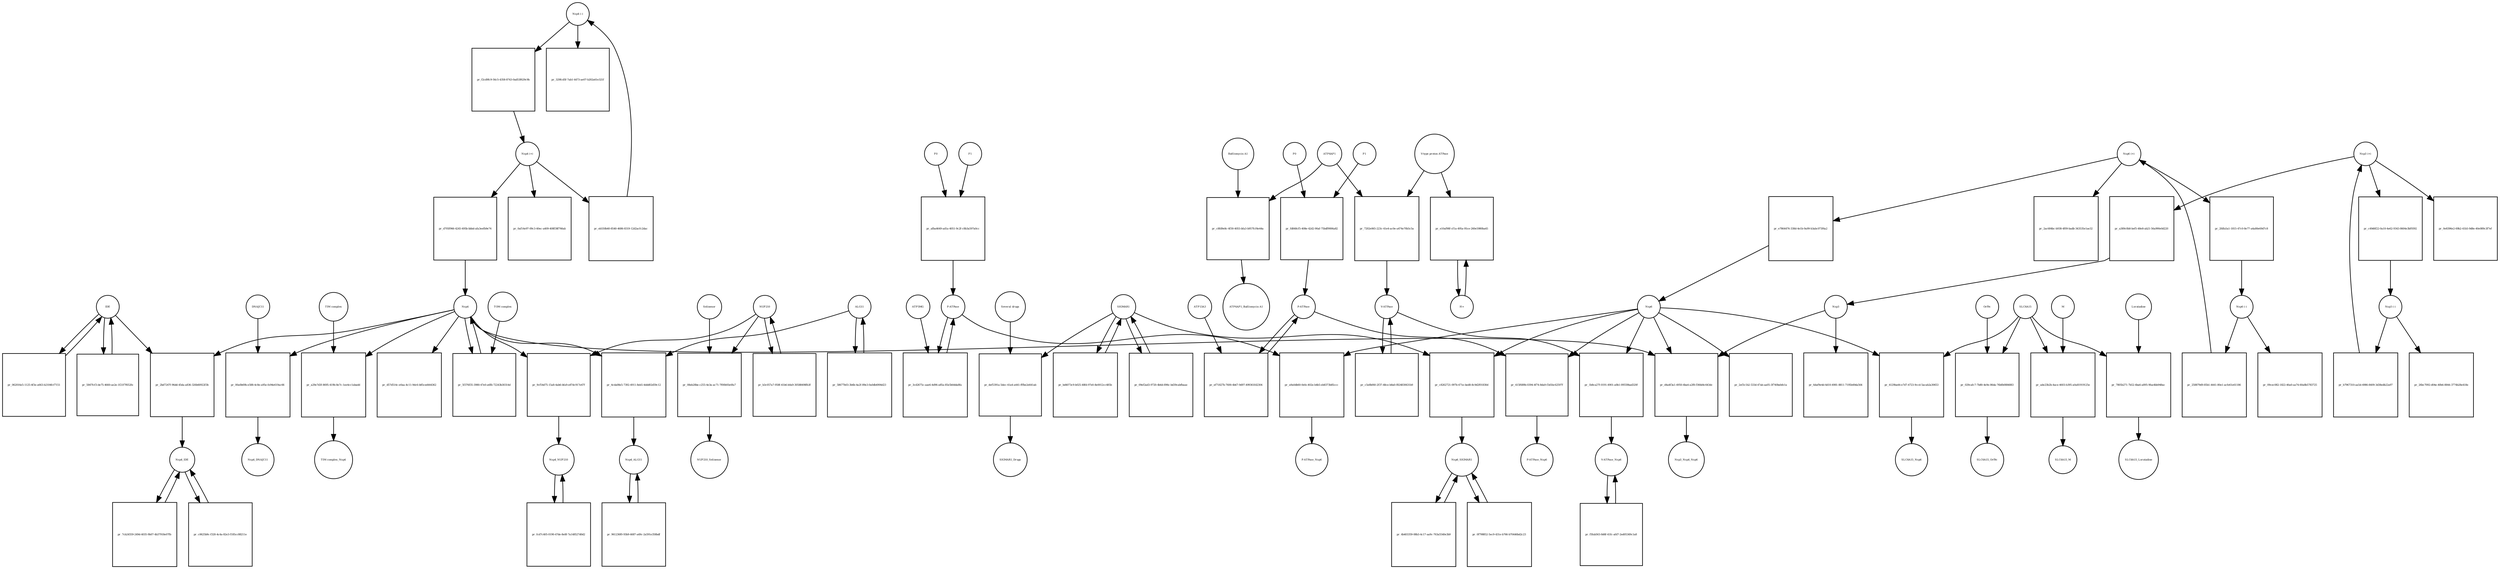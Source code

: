 strict digraph  {
"Nsp4 (-)" [annotation=urn_miriam_pubmed_32353859, bipartite=0, cls="nucleic acid feature", fontsize=4, label="Nsp4 (-)", shape=circle];
"pr_f2cd9fc9-56c5-4358-8743-0ad53f629c9b" [annotation="", bipartite=1, cls=process, fontsize=4, label="pr_f2cd9fc9-56c5-4358-8743-0ad53f629c9b", shape=square];
"Nsp4 (+)" [annotation=urn_miriam_pubmed_32353859, bipartite=0, cls="nucleic acid feature", fontsize=4, label="Nsp4 (+)", shape=circle];
"pr_d705f966-4245-495b-bbbd-afa3eefb9e74" [annotation="", bipartite=1, cls=process, fontsize=4, label="pr_d705f966-4245-495b-bbbd-afa3eefb9e74", shape=square];
Nsp4 [annotation="urn_miriam_ncbiprotein_BCD58761|urn_miriam_taxonomy_2697049", bipartite=0, cls=macromolecule, fontsize=4, label=Nsp4, shape=circle];
"pr_d57d514c-e0aa-4c11-9dc6-b85ced444362" [annotation="", bipartite=1, cls=process, fontsize=4, label="pr_d57d514c-e0aa-4c11-9dc6-b85ced444362", shape=square];
"pr_0af14e97-09c3-40ec-a409-408f38f766ab" [annotation="", bipartite=1, cls=process, fontsize=4, label="pr_0af14e97-09c3-40ec-a409-408f38f766ab", shape=square];
"pr_2bd7247f-96dd-45da-a836-326b60922f3b" [annotation="", bipartite=1, cls=process, fontsize=4, label="pr_2bd7247f-96dd-45da-a836-326b60922f3b", shape=square];
IDE [annotation="urn_miriam_uniprot_P14735|urn_miriam_pubmed_32353859|urn_miriam_doi_10.1210%2Fmend-4-8-1125|urn_miriam_taxonomy_10116", bipartite=0, cls=macromolecule, fontsize=4, label=IDE, shape=circle];
Nsp4_IDE [annotation="", bipartite=0, cls=complex, fontsize=4, label=Nsp4_IDE, shape=circle];
"pr_c0625b9c-f320-4c4a-82e3-f185cc88211e" [annotation="", bipartite=1, cls=process, fontsize=4, label="pr_c0625b9c-f320-4c4a-82e3-f185cc88211e", shape=square];
"pr_9cf54d75-15a8-4ab6-bfa9-e87dc917e47f" [annotation="", bipartite=1, cls=process, fontsize=4, label="pr_9cf54d75-15a8-4ab6-bfa9-e87dc917e47f", shape=square];
NUP210 [annotation="urn_miriam_uniprot_Q8TEM1|urn_miriam_pubmed_14517331", bipartite=0, cls=macromolecule, fontsize=4, label=NUP210, shape=circle];
Nsp4_NUP210 [annotation=urn_miriam_pubmed_14517331, bipartite=0, cls=complex, fontsize=4, label=Nsp4_NUP210, shape=circle];
"pr_7cb24559-249d-4035-9b07-4b37918e07fb" [annotation="", bipartite=1, cls=process, fontsize=4, label="pr_7cb24559-249d-4035-9b07-4b37918e07fb", shape=square];
"pr_00a0b69b-e588-4c8e-a95e-fe94e619ac66" [annotation="", bipartite=1, cls=process, fontsize=4, label="pr_00a0b69b-e588-4c8e-a95e-fe94e619ac66", shape=square];
DNAJC11 [annotation="urn_miriam_uniprot_Q9NVH1|urn_miriam_pubmed_32353859|urn_miriam_pubmed_25997101", bipartite=0, cls=macromolecule, fontsize=4, label=DNAJC11, shape=circle];
Nsp4_DNAJC11 [annotation="urn_miriam_pubmed_25997101|urn_miriam_pubmed_32353859", bipartite=0, cls=complex, fontsize=4, label=Nsp4_DNAJC11, shape=circle];
"pr_fcd7c405-0190-47de-8e8f-7a148527d0d2" [annotation="", bipartite=1, cls=process, fontsize=4, label="pr_fcd7c405-0190-47de-8e8f-7a148527d0d2", shape=square];
"pr_4cda08e5-7392-4911-8eb5-4ddd02d59c12" [annotation="", bipartite=1, cls=process, fontsize=4, label="pr_4cda08e5-7392-4911-8eb5-4ddd02d59c12", shape=square];
ALG11 [annotation="urn_miriam_uniprot_Q2TAA5|urn_miriam_pubmed_20080937", bipartite=0, cls=macromolecule, fontsize=4, label=ALG11, shape=circle];
Nsp4_ALG11 [annotation=urn_miriam_pubmed_20080937, bipartite=0, cls=complex, fontsize=4, label=Nsp4_ALG11, shape=circle];
"pr_eb550b40-8540-4686-8319-12d2acfc2dac" [annotation="", bipartite=1, cls=process, fontsize=4, label="pr_eb550b40-8540-4686-8319-12d2acfc2dac", shape=square];
"pr_329fcd5f-7ab1-4473-ae07-b202a61e321f" [annotation="", bipartite=1, cls=process, fontsize=4, label="pr_329fcd5f-7ab1-4473-ae07-b202a61e321f", shape=square];
"Nsp6 (-)" [annotation=urn_miriam_pubmed_32353859, bipartite=0, cls="nucleic acid feature", fontsize=4, label="Nsp6 (-)", shape=circle];
"pr_258879d9-85b1-4441-80e1-acfe61e61186" [annotation="", bipartite=1, cls=process, fontsize=4, label="pr_258879d9-85b1-4441-80e1-acfe61e61186", shape=square];
"Nsp6 (+)" [annotation=urn_miriam_pubmed_32353859, bipartite=0, cls="nucleic acid feature", fontsize=4, label="Nsp6 (+)", shape=circle];
"pr_e7864476-338d-4e1b-9a99-b3abc073f4a2" [annotation="", bipartite=1, cls=process, fontsize=4, label="pr_e7864476-338d-4e1b-9a99-b3abc073f4a2", shape=square];
Nsp6 [annotation="urn_miriam_taxonomy_2697049|urn_miriam_pubmed_32353859", bipartite=0, cls=macromolecule, fontsize=4, label=Nsp6, shape=circle];
"pr_2ef3c1b2-533d-47ab-aa05-3f740bebfe1a" [annotation="", bipartite=1, cls=process, fontsize=4, label="pr_2ef3c1b2-533d-47ab-aa05-3f740bebfe1a", shape=square];
"pr_2ac684bc-b938-4f09-badb-343535e1ae32" [annotation="", bipartite=1, cls=process, fontsize=4, label="pr_2ac684bc-b938-4f09-badb-343535e1ae32", shape=square];
"pr_a9a0db60-0efe-402e-b4b5-eb8373b85ccc" [annotation="", bipartite=1, cls=process, fontsize=4, label="pr_a9a0db60-0efe-402e-b4b5-eb8373b85ccc", shape=square];
"F-ATPase" [annotation=urn_miriam_uniprot_O75964, bipartite=0, cls=complex, fontsize=4, label="F-ATPase", shape=circle];
"F-ATPase_Nsp6" [annotation="", bipartite=0, cls=complex, fontsize=4, label="F-ATPase_Nsp6", shape=circle];
"pr_415f689b-0394-4f74-8da9-f3d1bc62597f" [annotation="", bipartite=1, cls=process, fontsize=4, label="pr_415f689b-0394-4f74-8da9-f3d1bc62597f", shape=square];
"P-ATPase" [annotation="", bipartite=0, cls=complex, fontsize=4, label="P-ATPase", shape=circle];
"P-ATPase_Nsp6" [annotation="", bipartite=0, cls=complex, fontsize=4, label="P-ATPase_Nsp6", shape=circle];
"pr_c8262721-097b-471e-bed8-8c9d2f01830d" [annotation="", bipartite=1, cls=process, fontsize=4, label="pr_c8262721-097b-471e-bed8-8c9d2f01830d", shape=square];
SIGMAR1 [annotation="urn_miriam_uniprot_Q99720|urn_miriam_doi_10.1074%2Fjbc.272.43.27107|urn_miriam_pubmed_32353859|urn_miriam_pubmed_10406945", bipartite=0, cls=macromolecule, fontsize=4, label=SIGMAR1, shape=circle];
Nsp6_SIGMAR1 [annotation=urn_miriam_pubmed_10406945, bipartite=0, cls=complex, fontsize=4, label=Nsp6_SIGMAR1, shape=circle];
"pr_0f798852-5ec9-431e-b766-b70446bd2c23" [annotation="", bipartite=1, cls=process, fontsize=4, label="pr_0f798852-5ec9-431e-b766-b70446bd2c23", shape=square];
"pr_1b8ca27f-0191-4901-a0b1-09559bad320f" [annotation="", bipartite=1, cls=process, fontsize=4, label="pr_1b8ca27f-0191-4901-a0b1-09559bad320f", shape=square];
"V-ATPase" [annotation=urn_miriam_uniprot_Q15904, bipartite=0, cls=complex, fontsize=4, label="V-ATPase", shape=circle];
"V-ATPase_Nsp6" [annotation=urn_miriam_uniprot_Q15904, bipartite=0, cls=complex, fontsize=4, label="V-ATPase_Nsp6", shape=circle];
"pr_2fdfa5a1-1815-47c0-8e77-a4a80e69d7c8" [annotation="", bipartite=1, cls=process, fontsize=4, label="pr_2fdfa5a1-1815-47c0-8e77-a4a80e69d7c8", shape=square];
"pr_09cec082-1822-46a0-aa74-60a8b5783725" [annotation="", bipartite=1, cls=process, fontsize=4, label="pr_09cec082-1822-46a0-aa74-60a8b5783725", shape=square];
"pr_a29e7d3f-8695-419b-8e7c-1ee4cc1abadd" [annotation="", bipartite=1, cls=process, fontsize=4, label="pr_a29e7d3f-8695-419b-8e7c-1ee4cc1abadd", shape=square];
"TIM complex" [annotation="", bipartite=0, cls=complex, fontsize=4, label="TIM complex", shape=circle];
"TIM complex_Nsp4" [annotation=urn_miriam_pubmed_32353859, bipartite=0, cls=complex, fontsize=4, label="TIM complex_Nsp4", shape=circle];
"pr_062016e5-1125-4f3e-a663-b2104fcf7151" [annotation="", bipartite=1, cls=process, fontsize=4, label="pr_062016e5-1125-4f3e-a663-b2104fcf7151", shape=square];
"Nsp3 (-)" [annotation=urn_miriam_pubmed_32353859, bipartite=0, cls="nucleic acid feature", fontsize=4, label="Nsp3 (-)", shape=circle];
"pr_b7967310-aa5d-4986-8409-3d38edb22a97" [annotation="", bipartite=1, cls=process, fontsize=4, label="pr_b7967310-aa5d-4986-8409-3d38edb22a97", shape=square];
"Nsp3 (+)" [annotation=urn_miriam_pubmed_32353859, bipartite=0, cls="nucleic acid feature", fontsize=4, label="Nsp3 (+)", shape=circle];
"pr_c49d6f22-0a10-4e62-9343-8604e3bf9392" [annotation="", bipartite=1, cls=process, fontsize=4, label="pr_c49d6f22-0a10-4e62-9343-8604e3bf9392", shape=square];
"pr_a389c0b8-bef5-48e8-ab21-56a990e0d220" [annotation="", bipartite=1, cls=process, fontsize=4, label="pr_a389c0b8-bef5-48e8-ab21-56a990e0d220", shape=square];
Nsp3 [annotation="urn_miriam_taxonomy_2697049|urn_miriam_pubmed_32353859", bipartite=0, cls=macromolecule, fontsize=4, label=Nsp3, shape=circle];
"pr_26bc7092-d04e-40b6-8844-3774b28e418e" [annotation="", bipartite=1, cls=process, fontsize=4, label="pr_26bc7092-d04e-40b6-8844-3774b28e418e", shape=square];
"pr_0e8396e2-69b2-41b5-9d8e-40e089c3f7ef" [annotation="", bipartite=1, cls=process, fontsize=4, label="pr_0e8396e2-69b2-41b5-9d8e-40e089c3f7ef", shape=square];
"pr_6daf9e4d-6d10-4981-8811-7195b49da564" [annotation="", bipartite=1, cls=process, fontsize=4, label="pr_6daf9e4d-6d10-4981-8811-7195b49da564", shape=square];
"pr_d4a4f3a1-4950-4ba4-a2f8-f366d4c643dc" [annotation="", bipartite=1, cls=process, fontsize=4, label="pr_d4a4f3a1-4950-4ba4-a2f8-f366d4c643dc", shape=square];
Nsp3_Nsp4_Nsp6 [annotation="urn_miriam_pubmed_32353859|urn_miriam_pubmed_29128390|urn_miriam_doi_10.1016%2Fj.virol.2017.07.019|urn_miriam_taxonomy_694009", bipartite=0, cls=complex, fontsize=4, label=Nsp3_Nsp4_Nsp6, shape=circle];
"pr_08eb28be-c255-4e3a-ac71-7f00b93e0fa7" [annotation="", bipartite=1, cls=process, fontsize=4, label="pr_08eb28be-c255-4e3a-ac71-7f00b93e0fa7", shape=square];
Selinexor [annotation=urn_miriam_pubmed_32353859, bipartite=0, cls="simple chemical", fontsize=4, label=Selinexor, shape=circle];
NUP210_Selinexor [annotation=urn_miriam_pubmed_32353859, bipartite=0, cls=complex, fontsize=4, label=NUP210_Selinexor, shape=circle];
"pr_4129ba44-e7d7-4723-9ccd-5acab2a30653" [annotation="", bipartite=1, cls=process, fontsize=4, label="pr_4129ba44-e7d7-4723-9ccd-5acab2a30653", shape=square];
SLC6A15 [annotation="urn_miriam_pubmed_32353859|urn_miriam_uniprot_Q8IY34", bipartite=0, cls=macromolecule, fontsize=4, label=SLC6A15, shape=circle];
SLC6A15_Nsp6 [annotation=urn_miriam_pubmed_32353859, bipartite=0, cls=complex, fontsize=4, label=SLC6A15_Nsp6, shape=circle];
"pr_029cafc7-7b80-4e9e-86da-76bfb0884883" [annotation="", bipartite=1, cls=process, fontsize=4, label="pr_029cafc7-7b80-4e9e-86da-76bfb0884883", shape=square];
Orf9c [annotation=urn_miriam_taxonomy_2697049, bipartite=0, cls=macromolecule, fontsize=4, label=Orf9c, shape=circle];
SLC6A15_Orf9c [annotation=urn_miriam_pubmed_32353859, bipartite=0, cls=complex, fontsize=4, label=SLC6A15_Orf9c, shape=circle];
"pr_ade23b2b-4ace-4603-b395-a0a81919125e" [annotation="", bipartite=1, cls=process, fontsize=4, label="pr_ade23b2b-4ace-4603-b395-a0a81919125e", shape=square];
M [annotation=urn_miriam_taxonomy_2697049, bipartite=0, cls=macromolecule, fontsize=4, label=M, shape=circle];
SLC6A15_M [annotation=urn_miriam_pubmed_32353859, bipartite=0, cls=complex, fontsize=4, label=SLC6A15_M, shape=circle];
"pr_7805b271-7b52-4ba6-a895-9fae4bb948ac" [annotation="", bipartite=1, cls=process, fontsize=4, label="pr_7805b271-7b52-4ba6-a895-9fae4bb948ac", shape=square];
Loratadine [annotation=urn_miriam_pubmed_123134323, bipartite=0, cls="simple chemical", fontsize=4, label=Loratadine, shape=circle];
SLC6A15_Loratadine [annotation="", bipartite=0, cls=complex, fontsize=4, label=SLC6A15_Loratadine, shape=circle];
ATP6AP1 [annotation="urn_miriam_uniprot_Q15904|urn_miriam_pubmed_27231034", bipartite=0, cls=macromolecule, fontsize=4, label=ATP6AP1, shape=circle];
"pr_c8fd9e8c-6f30-4055-bfa3-b957fcf4e44a" [annotation="", bipartite=1, cls=process, fontsize=4, label="pr_c8fd9e8c-6f30-4055-bfa3-b957fcf4e44a", shape=square];
"Bafilomycin A1" [annotation="", bipartite=0, cls="simple chemical", fontsize=4, label="Bafilomycin A1", shape=circle];
"ATP6AP1_Bafilomycin A1" [annotation="", bipartite=0, cls=complex, fontsize=4, label="ATP6AP1_Bafilomycin A1", shape=circle];
"Several drugs" [annotation="", bipartite=0, cls="simple chemical", fontsize=4, label="Several drugs", shape=circle];
"pr_def5391a-5dec-41a4-a441-fffbe2e641ab" [annotation="", bipartite=1, cls=process, fontsize=4, label="pr_def5391a-5dec-41a4-a441-fffbe2e641ab", shape=square];
SIGMAR1_Drugs [annotation=urn_miriam_pubmed_32353859, bipartite=0, cls=complex, fontsize=4, label=SIGMAR1_Drugs, shape=circle];
"pr_5f376f35-3980-47e0-a6fb-72243b30314d" [annotation="", bipartite=1, cls=process, fontsize=4, label="pr_5f376f35-3980-47e0-a6fb-72243b30314d", shape=square];
"TOM complex" [annotation="", bipartite=0, cls=complex, fontsize=4, label="TOM complex", shape=circle];
ATP13A3 [annotation=urn_miriam_uniprot_Q9H7F0, bipartite=0, cls=macromolecule, fontsize=4, label=ATP13A3, shape=circle];
"pr_ef71827b-7600-4b67-9d97-499361fd2304" [annotation="", bipartite=1, cls=process, fontsize=4, label="pr_ef71827b-7600-4b67-9d97-499361fd2304", shape=square];
P1 [annotation="", bipartite=0, cls=complex, fontsize=4, label=P1, shape=circle];
"pr_fd848cf5-408e-42d2-90af-75bdf9006a82" [annotation="", bipartite=1, cls=process, fontsize=4, label="pr_fd848cf5-408e-42d2-90af-75bdf9006a82", shape=square];
P0 [annotation="", bipartite=0, cls=complex, fontsize=4, label=P0, shape=circle];
"pr_b3c057a7-958f-41b6-b0a9-30588498fb3f" [annotation="", bipartite=1, cls=process, fontsize=4, label="pr_b3c057a7-958f-41b6-b0a9-30588498fb3f", shape=square];
"pr_5847fcf3-de75-4660-ae2e-1f21f7f652fe" [annotation="", bipartite=1, cls=process, fontsize=4, label="pr_5847fcf3-de75-4660-ae2e-1f21f7f652fe", shape=square];
"pr_bd4073c9-b025-48fd-97e0-8e0012cc485b" [annotation="", bipartite=1, cls=process, fontsize=4, label="pr_bd4073c9-b025-48fd-97e0-8e0012cc485b", shape=square];
"pr_09ef2ad3-9720-4b6d-896c-bd39cabfbaae" [annotation="", bipartite=1, cls=process, fontsize=4, label="pr_09ef2ad3-9720-4b6d-896c-bd39cabfbaae", shape=square];
"pr_4b403359-08b3-4c17-aa9c-763a5540e3b9" [annotation="", bipartite=1, cls=process, fontsize=4, label="pr_4b403359-08b3-4c17-aa9c-763a5540e3b9", shape=square];
"pr_961236f0-93b9-4687-a49c-2a591e358bdf" [annotation="", bipartite=1, cls=process, fontsize=4, label="pr_961236f0-93b9-4687-a49c-2a591e358bdf", shape=square];
"pr_58677b03-3b6b-4a2f-89e3-0a0db4904d23" [annotation="", bipartite=1, cls=process, fontsize=4, label="pr_58677b03-3b6b-4a2f-89e3-0a0db4904d23", shape=square];
"H+" [annotation="urn_miriam_obo.chebi_CHEBI%3A15378", bipartite=0, cls="simple chemical", fontsize=4, label="H+", shape=circle];
"pr_e10af98f-cf1a-495a-95ce-260e5980ba45" [annotation="", bipartite=1, cls=process, fontsize=4, label="pr_e10af98f-cf1a-495a-95ce-260e5980ba45", shape=square];
"V-type proton ATPase" [annotation="urn_miriam_obo.go_GO%3A0046611", bipartite=0, cls=complex, fontsize=4, label="V-type proton ATPase", shape=circle];
"pr_7202e065-223c-41e4-ac0e-a474e70b5c5a" [annotation="", bipartite=1, cls=process, fontsize=4, label="pr_7202e065-223c-41e4-ac0e-a474e70b5c5a", shape=square];
"pr_c5e8bf40-2f37-48ce-b8a0-f824830631b9" [annotation="", bipartite=1, cls=process, fontsize=4, label="pr_c5e8bf40-2f37-48ce-b8a0-f824830631b9", shape=square];
"pr_f5fab563-8d6f-41fc-afd7-2ed05349c1a8" [annotation="", bipartite=1, cls=process, fontsize=4, label="pr_f5fab563-8d6f-41fc-afd7-2ed05349c1a8", shape=square];
ATP5MG [annotation=urn_miriam_uniprot_O75964, bipartite=0, cls=macromolecule, fontsize=4, label=ATP5MG, shape=circle];
"pr_3cd2675c-aae6-4d96-a85a-85e5b0dda8fa" [annotation="", bipartite=1, cls=process, fontsize=4, label="pr_3cd2675c-aae6-4d96-a85a-85e5b0dda8fa", shape=square];
F1 [annotation="", bipartite=0, cls=complex, fontsize=4, label=F1, shape=circle];
"pr_afba4649-ad1a-4051-9c2f-c8b3a597a0cc" [annotation="", bipartite=1, cls=process, fontsize=4, label="pr_afba4649-ad1a-4051-9c2f-c8b3a597a0cc", shape=square];
F0 [annotation="", bipartite=0, cls=complex, fontsize=4, label=F0, shape=circle];
"Nsp4 (-)" -> "pr_f2cd9fc9-56c5-4358-8743-0ad53f629c9b"  [annotation="", interaction_type=consumption];
"Nsp4 (-)" -> "pr_329fcd5f-7ab1-4473-ae07-b202a61e321f"  [annotation="", interaction_type=consumption];
"pr_f2cd9fc9-56c5-4358-8743-0ad53f629c9b" -> "Nsp4 (+)"  [annotation="", interaction_type=production];
"Nsp4 (+)" -> "pr_d705f966-4245-495b-bbbd-afa3eefb9e74"  [annotation="", interaction_type=consumption];
"Nsp4 (+)" -> "pr_0af14e97-09c3-40ec-a409-408f38f766ab"  [annotation="", interaction_type=consumption];
"Nsp4 (+)" -> "pr_eb550b40-8540-4686-8319-12d2acfc2dac"  [annotation="", interaction_type=consumption];
"pr_d705f966-4245-495b-bbbd-afa3eefb9e74" -> Nsp4  [annotation="", interaction_type=production];
Nsp4 -> "pr_d57d514c-e0aa-4c11-9dc6-b85ced444362"  [annotation="", interaction_type=consumption];
Nsp4 -> "pr_2bd7247f-96dd-45da-a836-326b60922f3b"  [annotation="", interaction_type=consumption];
Nsp4 -> "pr_9cf54d75-15a8-4ab6-bfa9-e87dc917e47f"  [annotation="", interaction_type=consumption];
Nsp4 -> "pr_00a0b69b-e588-4c8e-a95e-fe94e619ac66"  [annotation="", interaction_type=consumption];
Nsp4 -> "pr_4cda08e5-7392-4911-8eb5-4ddd02d59c12"  [annotation="", interaction_type=consumption];
Nsp4 -> "pr_a29e7d3f-8695-419b-8e7c-1ee4cc1abadd"  [annotation="", interaction_type=consumption];
Nsp4 -> "pr_d4a4f3a1-4950-4ba4-a2f8-f366d4c643dc"  [annotation="", interaction_type=consumption];
Nsp4 -> "pr_5f376f35-3980-47e0-a6fb-72243b30314d"  [annotation="", interaction_type=consumption];
"pr_2bd7247f-96dd-45da-a836-326b60922f3b" -> Nsp4_IDE  [annotation="", interaction_type=production];
IDE -> "pr_2bd7247f-96dd-45da-a836-326b60922f3b"  [annotation="", interaction_type=consumption];
IDE -> "pr_062016e5-1125-4f3e-a663-b2104fcf7151"  [annotation="", interaction_type=consumption];
IDE -> "pr_5847fcf3-de75-4660-ae2e-1f21f7f652fe"  [annotation="", interaction_type=consumption];
Nsp4_IDE -> "pr_c0625b9c-f320-4c4a-82e3-f185cc88211e"  [annotation="", interaction_type=consumption];
Nsp4_IDE -> "pr_7cb24559-249d-4035-9b07-4b37918e07fb"  [annotation="", interaction_type=consumption];
"pr_c0625b9c-f320-4c4a-82e3-f185cc88211e" -> Nsp4_IDE  [annotation="", interaction_type=production];
"pr_9cf54d75-15a8-4ab6-bfa9-e87dc917e47f" -> Nsp4_NUP210  [annotation="", interaction_type=production];
NUP210 -> "pr_9cf54d75-15a8-4ab6-bfa9-e87dc917e47f"  [annotation="", interaction_type=consumption];
NUP210 -> "pr_08eb28be-c255-4e3a-ac71-7f00b93e0fa7"  [annotation="", interaction_type=consumption];
NUP210 -> "pr_b3c057a7-958f-41b6-b0a9-30588498fb3f"  [annotation="", interaction_type=consumption];
Nsp4_NUP210 -> "pr_fcd7c405-0190-47de-8e8f-7a148527d0d2"  [annotation="", interaction_type=consumption];
"pr_7cb24559-249d-4035-9b07-4b37918e07fb" -> Nsp4_IDE  [annotation="", interaction_type=production];
"pr_00a0b69b-e588-4c8e-a95e-fe94e619ac66" -> Nsp4_DNAJC11  [annotation="", interaction_type=production];
DNAJC11 -> "pr_00a0b69b-e588-4c8e-a95e-fe94e619ac66"  [annotation="", interaction_type=consumption];
"pr_fcd7c405-0190-47de-8e8f-7a148527d0d2" -> Nsp4_NUP210  [annotation="", interaction_type=production];
"pr_4cda08e5-7392-4911-8eb5-4ddd02d59c12" -> Nsp4_ALG11  [annotation="", interaction_type=production];
ALG11 -> "pr_4cda08e5-7392-4911-8eb5-4ddd02d59c12"  [annotation="", interaction_type=consumption];
ALG11 -> "pr_58677b03-3b6b-4a2f-89e3-0a0db4904d23"  [annotation="", interaction_type=consumption];
Nsp4_ALG11 -> "pr_961236f0-93b9-4687-a49c-2a591e358bdf"  [annotation="", interaction_type=consumption];
"pr_eb550b40-8540-4686-8319-12d2acfc2dac" -> "Nsp4 (-)"  [annotation="", interaction_type=production];
"Nsp6 (-)" -> "pr_258879d9-85b1-4441-80e1-acfe61e61186"  [annotation="", interaction_type=consumption];
"Nsp6 (-)" -> "pr_09cec082-1822-46a0-aa74-60a8b5783725"  [annotation="", interaction_type=consumption];
"pr_258879d9-85b1-4441-80e1-acfe61e61186" -> "Nsp6 (+)"  [annotation="", interaction_type=production];
"Nsp6 (+)" -> "pr_e7864476-338d-4e1b-9a99-b3abc073f4a2"  [annotation="", interaction_type=consumption];
"Nsp6 (+)" -> "pr_2ac684bc-b938-4f09-badb-343535e1ae32"  [annotation="", interaction_type=consumption];
"Nsp6 (+)" -> "pr_2fdfa5a1-1815-47c0-8e77-a4a80e69d7c8"  [annotation="", interaction_type=consumption];
"pr_e7864476-338d-4e1b-9a99-b3abc073f4a2" -> Nsp6  [annotation="", interaction_type=production];
Nsp6 -> "pr_2ef3c1b2-533d-47ab-aa05-3f740bebfe1a"  [annotation="", interaction_type=consumption];
Nsp6 -> "pr_a9a0db60-0efe-402e-b4b5-eb8373b85ccc"  [annotation="", interaction_type=consumption];
Nsp6 -> "pr_415f689b-0394-4f74-8da9-f3d1bc62597f"  [annotation="", interaction_type=consumption];
Nsp6 -> "pr_c8262721-097b-471e-bed8-8c9d2f01830d"  [annotation="", interaction_type=consumption];
Nsp6 -> "pr_1b8ca27f-0191-4901-a0b1-09559bad320f"  [annotation="", interaction_type=consumption];
Nsp6 -> "pr_d4a4f3a1-4950-4ba4-a2f8-f366d4c643dc"  [annotation="", interaction_type=consumption];
Nsp6 -> "pr_4129ba44-e7d7-4723-9ccd-5acab2a30653"  [annotation="", interaction_type=consumption];
"pr_a9a0db60-0efe-402e-b4b5-eb8373b85ccc" -> "F-ATPase_Nsp6"  [annotation="", interaction_type=production];
"F-ATPase" -> "pr_a9a0db60-0efe-402e-b4b5-eb8373b85ccc"  [annotation="", interaction_type=consumption];
"F-ATPase" -> "pr_3cd2675c-aae6-4d96-a85a-85e5b0dda8fa"  [annotation="", interaction_type=consumption];
"pr_415f689b-0394-4f74-8da9-f3d1bc62597f" -> "P-ATPase_Nsp6"  [annotation="", interaction_type=production];
"P-ATPase" -> "pr_415f689b-0394-4f74-8da9-f3d1bc62597f"  [annotation="", interaction_type=consumption];
"P-ATPase" -> "pr_ef71827b-7600-4b67-9d97-499361fd2304"  [annotation="", interaction_type=consumption];
"pr_c8262721-097b-471e-bed8-8c9d2f01830d" -> Nsp6_SIGMAR1  [annotation="", interaction_type=production];
SIGMAR1 -> "pr_c8262721-097b-471e-bed8-8c9d2f01830d"  [annotation="", interaction_type=consumption];
SIGMAR1 -> "pr_def5391a-5dec-41a4-a441-fffbe2e641ab"  [annotation="", interaction_type=consumption];
SIGMAR1 -> "pr_bd4073c9-b025-48fd-97e0-8e0012cc485b"  [annotation="", interaction_type=consumption];
SIGMAR1 -> "pr_09ef2ad3-9720-4b6d-896c-bd39cabfbaae"  [annotation="", interaction_type=consumption];
Nsp6_SIGMAR1 -> "pr_0f798852-5ec9-431e-b766-b70446bd2c23"  [annotation="", interaction_type=consumption];
Nsp6_SIGMAR1 -> "pr_4b403359-08b3-4c17-aa9c-763a5540e3b9"  [annotation="", interaction_type=consumption];
"pr_0f798852-5ec9-431e-b766-b70446bd2c23" -> Nsp6_SIGMAR1  [annotation="", interaction_type=production];
"pr_1b8ca27f-0191-4901-a0b1-09559bad320f" -> "V-ATPase_Nsp6"  [annotation="", interaction_type=production];
"V-ATPase" -> "pr_1b8ca27f-0191-4901-a0b1-09559bad320f"  [annotation="", interaction_type=consumption];
"V-ATPase" -> "pr_c5e8bf40-2f37-48ce-b8a0-f824830631b9"  [annotation="", interaction_type=consumption];
"V-ATPase_Nsp6" -> "pr_f5fab563-8d6f-41fc-afd7-2ed05349c1a8"  [annotation="", interaction_type=consumption];
"pr_2fdfa5a1-1815-47c0-8e77-a4a80e69d7c8" -> "Nsp6 (-)"  [annotation="", interaction_type=production];
"pr_a29e7d3f-8695-419b-8e7c-1ee4cc1abadd" -> "TIM complex_Nsp4"  [annotation="", interaction_type=production];
"TIM complex" -> "pr_a29e7d3f-8695-419b-8e7c-1ee4cc1abadd"  [annotation="", interaction_type=consumption];
"pr_062016e5-1125-4f3e-a663-b2104fcf7151" -> IDE  [annotation="", interaction_type=production];
"Nsp3 (-)" -> "pr_b7967310-aa5d-4986-8409-3d38edb22a97"  [annotation="", interaction_type=consumption];
"Nsp3 (-)" -> "pr_26bc7092-d04e-40b6-8844-3774b28e418e"  [annotation="", interaction_type=consumption];
"pr_b7967310-aa5d-4986-8409-3d38edb22a97" -> "Nsp3 (+)"  [annotation="", interaction_type=production];
"Nsp3 (+)" -> "pr_c49d6f22-0a10-4e62-9343-8604e3bf9392"  [annotation="", interaction_type=consumption];
"Nsp3 (+)" -> "pr_a389c0b8-bef5-48e8-ab21-56a990e0d220"  [annotation="", interaction_type=consumption];
"Nsp3 (+)" -> "pr_0e8396e2-69b2-41b5-9d8e-40e089c3f7ef"  [annotation="", interaction_type=consumption];
"pr_c49d6f22-0a10-4e62-9343-8604e3bf9392" -> "Nsp3 (-)"  [annotation="", interaction_type=production];
"pr_a389c0b8-bef5-48e8-ab21-56a990e0d220" -> Nsp3  [annotation="", interaction_type=production];
Nsp3 -> "pr_6daf9e4d-6d10-4981-8811-7195b49da564"  [annotation="", interaction_type=consumption];
Nsp3 -> "pr_d4a4f3a1-4950-4ba4-a2f8-f366d4c643dc"  [annotation="", interaction_type=consumption];
"pr_d4a4f3a1-4950-4ba4-a2f8-f366d4c643dc" -> Nsp3_Nsp4_Nsp6  [annotation="", interaction_type=production];
"pr_08eb28be-c255-4e3a-ac71-7f00b93e0fa7" -> NUP210_Selinexor  [annotation="", interaction_type=production];
Selinexor -> "pr_08eb28be-c255-4e3a-ac71-7f00b93e0fa7"  [annotation="", interaction_type=consumption];
"pr_4129ba44-e7d7-4723-9ccd-5acab2a30653" -> SLC6A15_Nsp6  [annotation="", interaction_type=production];
SLC6A15 -> "pr_4129ba44-e7d7-4723-9ccd-5acab2a30653"  [annotation="", interaction_type=consumption];
SLC6A15 -> "pr_029cafc7-7b80-4e9e-86da-76bfb0884883"  [annotation="", interaction_type=consumption];
SLC6A15 -> "pr_ade23b2b-4ace-4603-b395-a0a81919125e"  [annotation="", interaction_type=consumption];
SLC6A15 -> "pr_7805b271-7b52-4ba6-a895-9fae4bb948ac"  [annotation="", interaction_type=consumption];
"pr_029cafc7-7b80-4e9e-86da-76bfb0884883" -> SLC6A15_Orf9c  [annotation="", interaction_type=production];
Orf9c -> "pr_029cafc7-7b80-4e9e-86da-76bfb0884883"  [annotation="", interaction_type=consumption];
"pr_ade23b2b-4ace-4603-b395-a0a81919125e" -> SLC6A15_M  [annotation="", interaction_type=production];
M -> "pr_ade23b2b-4ace-4603-b395-a0a81919125e"  [annotation="", interaction_type=consumption];
"pr_7805b271-7b52-4ba6-a895-9fae4bb948ac" -> SLC6A15_Loratadine  [annotation="", interaction_type=production];
Loratadine -> "pr_7805b271-7b52-4ba6-a895-9fae4bb948ac"  [annotation="", interaction_type=consumption];
ATP6AP1 -> "pr_c8fd9e8c-6f30-4055-bfa3-b957fcf4e44a"  [annotation="", interaction_type=consumption];
ATP6AP1 -> "pr_7202e065-223c-41e4-ac0e-a474e70b5c5a"  [annotation="", interaction_type=consumption];
"pr_c8fd9e8c-6f30-4055-bfa3-b957fcf4e44a" -> "ATP6AP1_Bafilomycin A1"  [annotation="", interaction_type=production];
"Bafilomycin A1" -> "pr_c8fd9e8c-6f30-4055-bfa3-b957fcf4e44a"  [annotation="", interaction_type=consumption];
"Several drugs" -> "pr_def5391a-5dec-41a4-a441-fffbe2e641ab"  [annotation="", interaction_type=consumption];
"pr_def5391a-5dec-41a4-a441-fffbe2e641ab" -> SIGMAR1_Drugs  [annotation="", interaction_type=production];
"pr_5f376f35-3980-47e0-a6fb-72243b30314d" -> Nsp4  [annotation="", interaction_type=production];
"TOM complex" -> "pr_5f376f35-3980-47e0-a6fb-72243b30314d"  [annotation="urn_miriam_pubmed_32353859|urn_miriam_taxonomy_2697049", interaction_type=stimulation];
ATP13A3 -> "pr_ef71827b-7600-4b67-9d97-499361fd2304"  [annotation="", interaction_type=consumption];
"pr_ef71827b-7600-4b67-9d97-499361fd2304" -> "P-ATPase"  [annotation="", interaction_type=production];
P1 -> "pr_fd848cf5-408e-42d2-90af-75bdf9006a82"  [annotation="", interaction_type=consumption];
"pr_fd848cf5-408e-42d2-90af-75bdf9006a82" -> "P-ATPase"  [annotation="", interaction_type=production];
P0 -> "pr_fd848cf5-408e-42d2-90af-75bdf9006a82"  [annotation="", interaction_type=consumption];
"pr_b3c057a7-958f-41b6-b0a9-30588498fb3f" -> NUP210  [annotation="", interaction_type=production];
"pr_5847fcf3-de75-4660-ae2e-1f21f7f652fe" -> IDE  [annotation="", interaction_type=production];
"pr_bd4073c9-b025-48fd-97e0-8e0012cc485b" -> SIGMAR1  [annotation="", interaction_type=production];
"pr_09ef2ad3-9720-4b6d-896c-bd39cabfbaae" -> SIGMAR1  [annotation="", interaction_type=production];
"pr_4b403359-08b3-4c17-aa9c-763a5540e3b9" -> Nsp6_SIGMAR1  [annotation="", interaction_type=production];
"pr_961236f0-93b9-4687-a49c-2a591e358bdf" -> Nsp4_ALG11  [annotation="", interaction_type=production];
"pr_58677b03-3b6b-4a2f-89e3-0a0db4904d23" -> ALG11  [annotation="", interaction_type=production];
"H+" -> "pr_e10af98f-cf1a-495a-95ce-260e5980ba45"  [annotation="", interaction_type=consumption];
"pr_e10af98f-cf1a-495a-95ce-260e5980ba45" -> "H+"  [annotation="", interaction_type=production];
"V-type proton ATPase" -> "pr_e10af98f-cf1a-495a-95ce-260e5980ba45"  [annotation=urn_miriam_pubmed_22335796, interaction_type=catalysis];
"V-type proton ATPase" -> "pr_7202e065-223c-41e4-ac0e-a474e70b5c5a"  [annotation="", interaction_type=consumption];
"pr_7202e065-223c-41e4-ac0e-a474e70b5c5a" -> "V-ATPase"  [annotation="", interaction_type=production];
"pr_c5e8bf40-2f37-48ce-b8a0-f824830631b9" -> "V-ATPase"  [annotation="", interaction_type=production];
"pr_f5fab563-8d6f-41fc-afd7-2ed05349c1a8" -> "V-ATPase_Nsp6"  [annotation="", interaction_type=production];
ATP5MG -> "pr_3cd2675c-aae6-4d96-a85a-85e5b0dda8fa"  [annotation="", interaction_type=consumption];
"pr_3cd2675c-aae6-4d96-a85a-85e5b0dda8fa" -> "F-ATPase"  [annotation="", interaction_type=production];
F1 -> "pr_afba4649-ad1a-4051-9c2f-c8b3a597a0cc"  [annotation="", interaction_type=consumption];
"pr_afba4649-ad1a-4051-9c2f-c8b3a597a0cc" -> "F-ATPase"  [annotation="", interaction_type=production];
F0 -> "pr_afba4649-ad1a-4051-9c2f-c8b3a597a0cc"  [annotation="", interaction_type=consumption];
}
